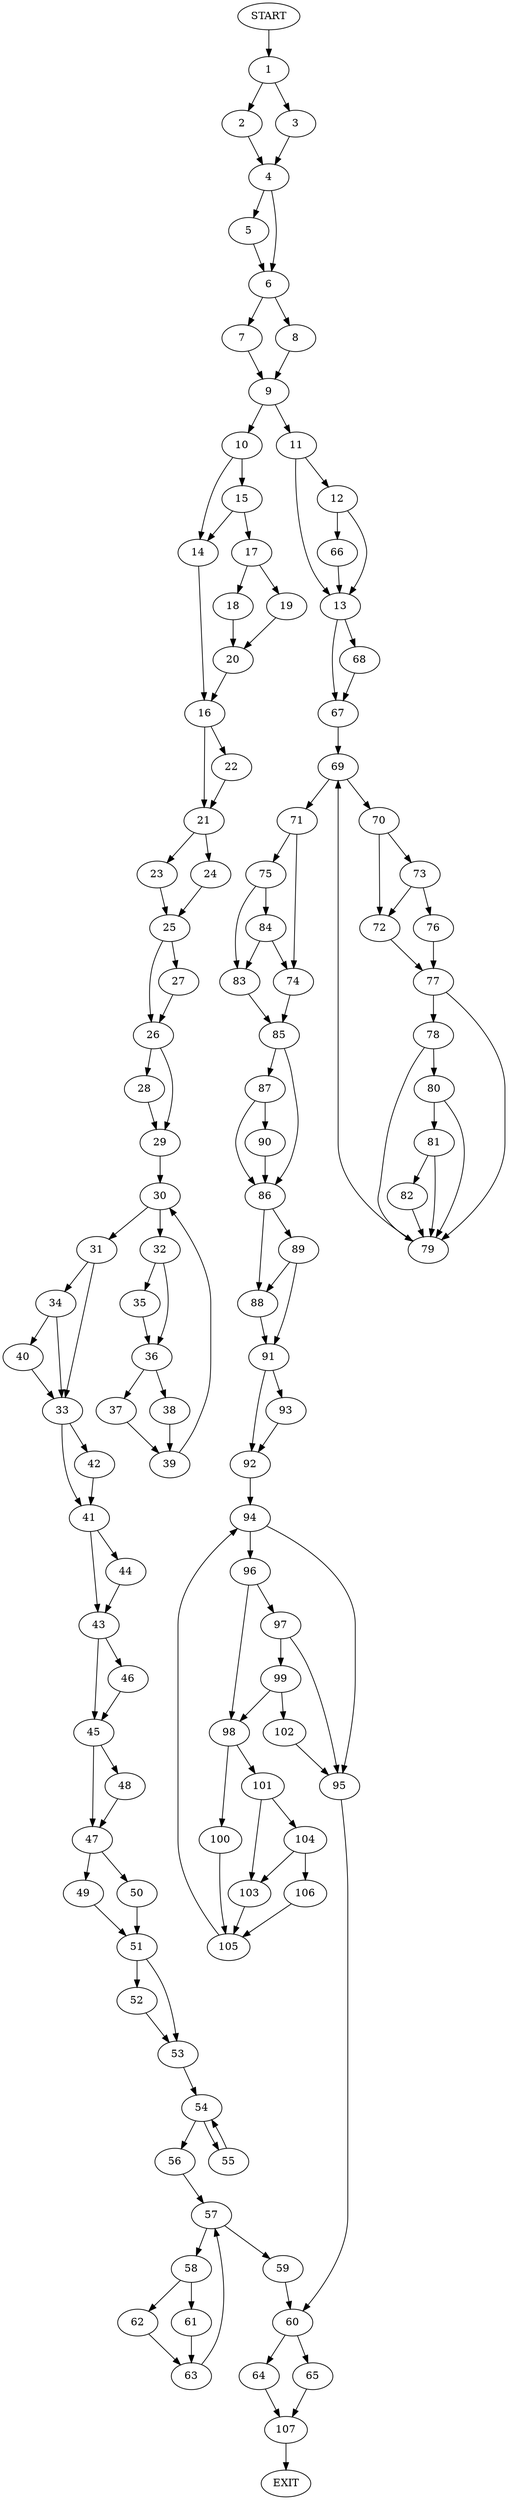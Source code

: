 digraph {
0 [label="START"]
108 [label="EXIT"]
0 -> 1
1 -> 2
1 -> 3
2 -> 4
3 -> 4
4 -> 5
4 -> 6
6 -> 7
6 -> 8
5 -> 6
8 -> 9
7 -> 9
9 -> 10
9 -> 11
11 -> 12
11 -> 13
10 -> 14
10 -> 15
14 -> 16
15 -> 17
15 -> 14
17 -> 18
17 -> 19
18 -> 20
19 -> 20
20 -> 16
16 -> 21
16 -> 22
21 -> 23
21 -> 24
22 -> 21
23 -> 25
24 -> 25
25 -> 26
25 -> 27
27 -> 26
26 -> 28
26 -> 29
28 -> 29
29 -> 30
30 -> 31
30 -> 32
31 -> 33
31 -> 34
32 -> 35
32 -> 36
36 -> 37
36 -> 38
35 -> 36
38 -> 39
37 -> 39
39 -> 30
34 -> 33
34 -> 40
33 -> 41
33 -> 42
40 -> 33
42 -> 41
41 -> 43
41 -> 44
43 -> 45
43 -> 46
44 -> 43
45 -> 47
45 -> 48
46 -> 45
48 -> 47
47 -> 49
47 -> 50
50 -> 51
49 -> 51
51 -> 52
51 -> 53
52 -> 53
53 -> 54
54 -> 55
54 -> 56
56 -> 57
55 -> 54
57 -> 58
57 -> 59
59 -> 60
58 -> 61
58 -> 62
62 -> 63
61 -> 63
63 -> 57
60 -> 64
60 -> 65
12 -> 66
12 -> 13
13 -> 67
13 -> 68
66 -> 13
67 -> 69
68 -> 67
69 -> 70
69 -> 71
70 -> 72
70 -> 73
71 -> 74
71 -> 75
73 -> 76
73 -> 72
72 -> 77
76 -> 77
77 -> 78
77 -> 79
78 -> 79
78 -> 80
79 -> 69
80 -> 79
80 -> 81
81 -> 79
81 -> 82
82 -> 79
75 -> 83
75 -> 84
74 -> 85
84 -> 74
84 -> 83
83 -> 85
85 -> 86
85 -> 87
86 -> 88
86 -> 89
87 -> 90
87 -> 86
90 -> 86
89 -> 88
89 -> 91
88 -> 91
91 -> 92
91 -> 93
93 -> 92
92 -> 94
94 -> 95
94 -> 96
95 -> 60
96 -> 97
96 -> 98
97 -> 99
97 -> 95
98 -> 100
98 -> 101
99 -> 102
99 -> 98
102 -> 95
101 -> 103
101 -> 104
100 -> 105
105 -> 94
104 -> 106
104 -> 103
103 -> 105
106 -> 105
64 -> 107
65 -> 107
107 -> 108
}
